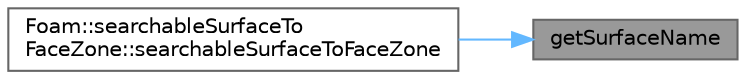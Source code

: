 digraph "getSurfaceName"
{
 // LATEX_PDF_SIZE
  bgcolor="transparent";
  edge [fontname=Helvetica,fontsize=10,labelfontname=Helvetica,labelfontsize=10];
  node [fontname=Helvetica,fontsize=10,shape=box,height=0.2,width=0.4];
  rankdir="RL";
  Node1 [id="Node000001",label="getSurfaceName",height=0.2,width=0.4,color="gray40", fillcolor="grey60", style="filled", fontcolor="black",tooltip=" "];
  Node1 -> Node2 [id="edge1_Node000001_Node000002",dir="back",color="steelblue1",style="solid",tooltip=" "];
  Node2 [id="Node000002",label="Foam::searchableSurfaceTo\lFaceZone::searchableSurfaceToFaceZone",height=0.2,width=0.4,color="grey40", fillcolor="white", style="filled",URL="$classFoam_1_1searchableSurfaceToFaceZone.html#aba14c845d0b3056238c41d8c71556ccc",tooltip=" "];
}
